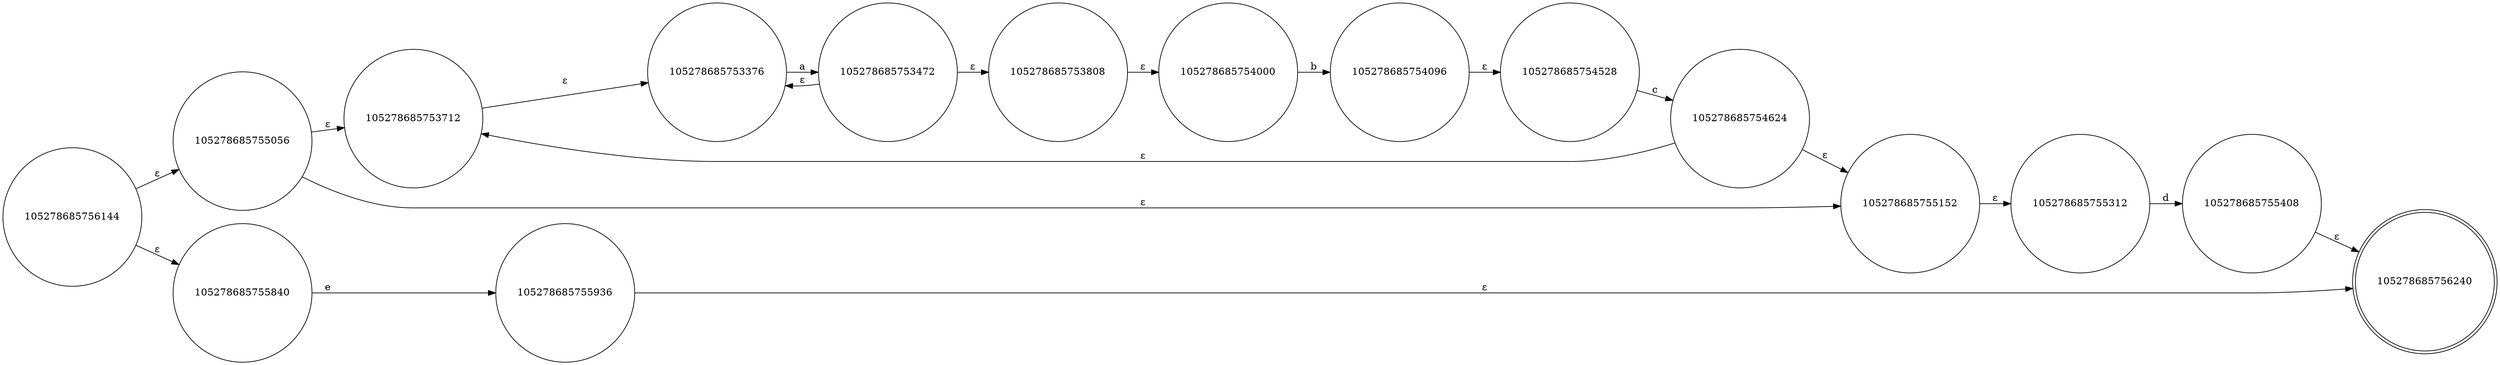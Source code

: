 digraph NFA {
rankdir=LR;
node [shape=circle];
105278685756144 -> 105278685755056 [label="ε"];
105278685756144 -> 105278685755840 [label="ε"];
105278685755056 -> 105278685753712 [label="ε"];
105278685755056 -> 105278685755152 [label="ε"];
105278685755840 -> 105278685755936 [label="e"];
105278685753712 -> 105278685753376 [label="ε"];
105278685755152 -> 105278685755312 [label="ε"];
105278685755936 -> 105278685756240 [label="ε"];
105278685753376 -> 105278685753472 [label="a"];
105278685755312 -> 105278685755408 [label="d"];
105278685756240 [shape=doublecircle];
105278685753472 -> 105278685753808 [label="ε"];
105278685753472 -> 105278685753376 [label="ε"];
105278685755408 -> 105278685756240 [label="ε"];
105278685753808 -> 105278685754000 [label="ε"];
105278685754000 -> 105278685754096 [label="b"];
105278685754096 -> 105278685754528 [label="ε"];
105278685754528 -> 105278685754624 [label="c"];
105278685754624 -> 105278685755152 [label="ε"];
105278685754624 -> 105278685753712 [label="ε"];
}
